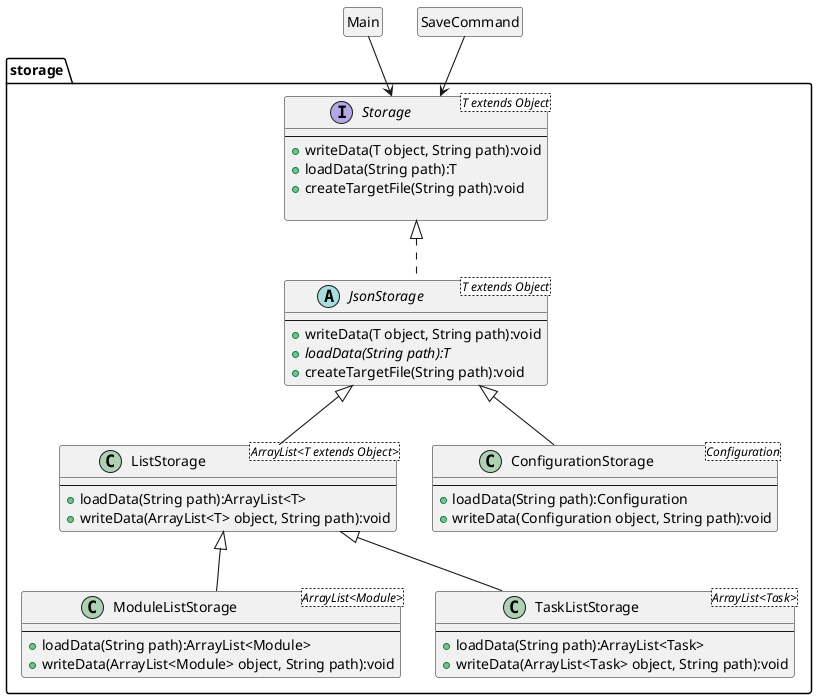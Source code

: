 @startuml
skinparam arrowThickness 1.1

package storage {
    interface Storage <T extends Object> {
        --
        + writeData(T object, String path):void
        + loadData(String path):T
        + createTargetFile(String path):void

    }

    abstract class JsonStorage <T extends Object> implements Storage{
       --
       + writeData(T object, String path):void
       + {abstract} loadData(String path):T
       + createTargetFile(String path):void
    }

    class ListStorage <ArrayList<T extends Object>> extends JsonStorage{
       --
       + loadData(String path):ArrayList<T>
       + writeData(ArrayList<T> object, String path):void
    }


    class ConfigurationStorage <Configuration> extends JsonStorage{
       --
       + loadData(String path):Configuration
       + writeData(Configuration object, String path):void
    }

    class ModuleListStorage <ArrayList<Module>> extends ListStorage{
       --
       + loadData(String path):ArrayList<Module>
       + writeData(ArrayList<Module> object, String path):void
    }

    class TaskListStorage <ArrayList<Task>> extends ListStorage{
       --
       + loadData(String path):ArrayList<Task>
       + writeData(ArrayList<Task> object, String path):void
    }

}

Class Main
hide Main circle
hide Main attributes
hide Main methods

Class SaveCommand
hide SaveCommand circle
hide SaveCommand attributes
hide SaveCommand methods

Main--> Storage
SaveCommand --> Storage




@enduml